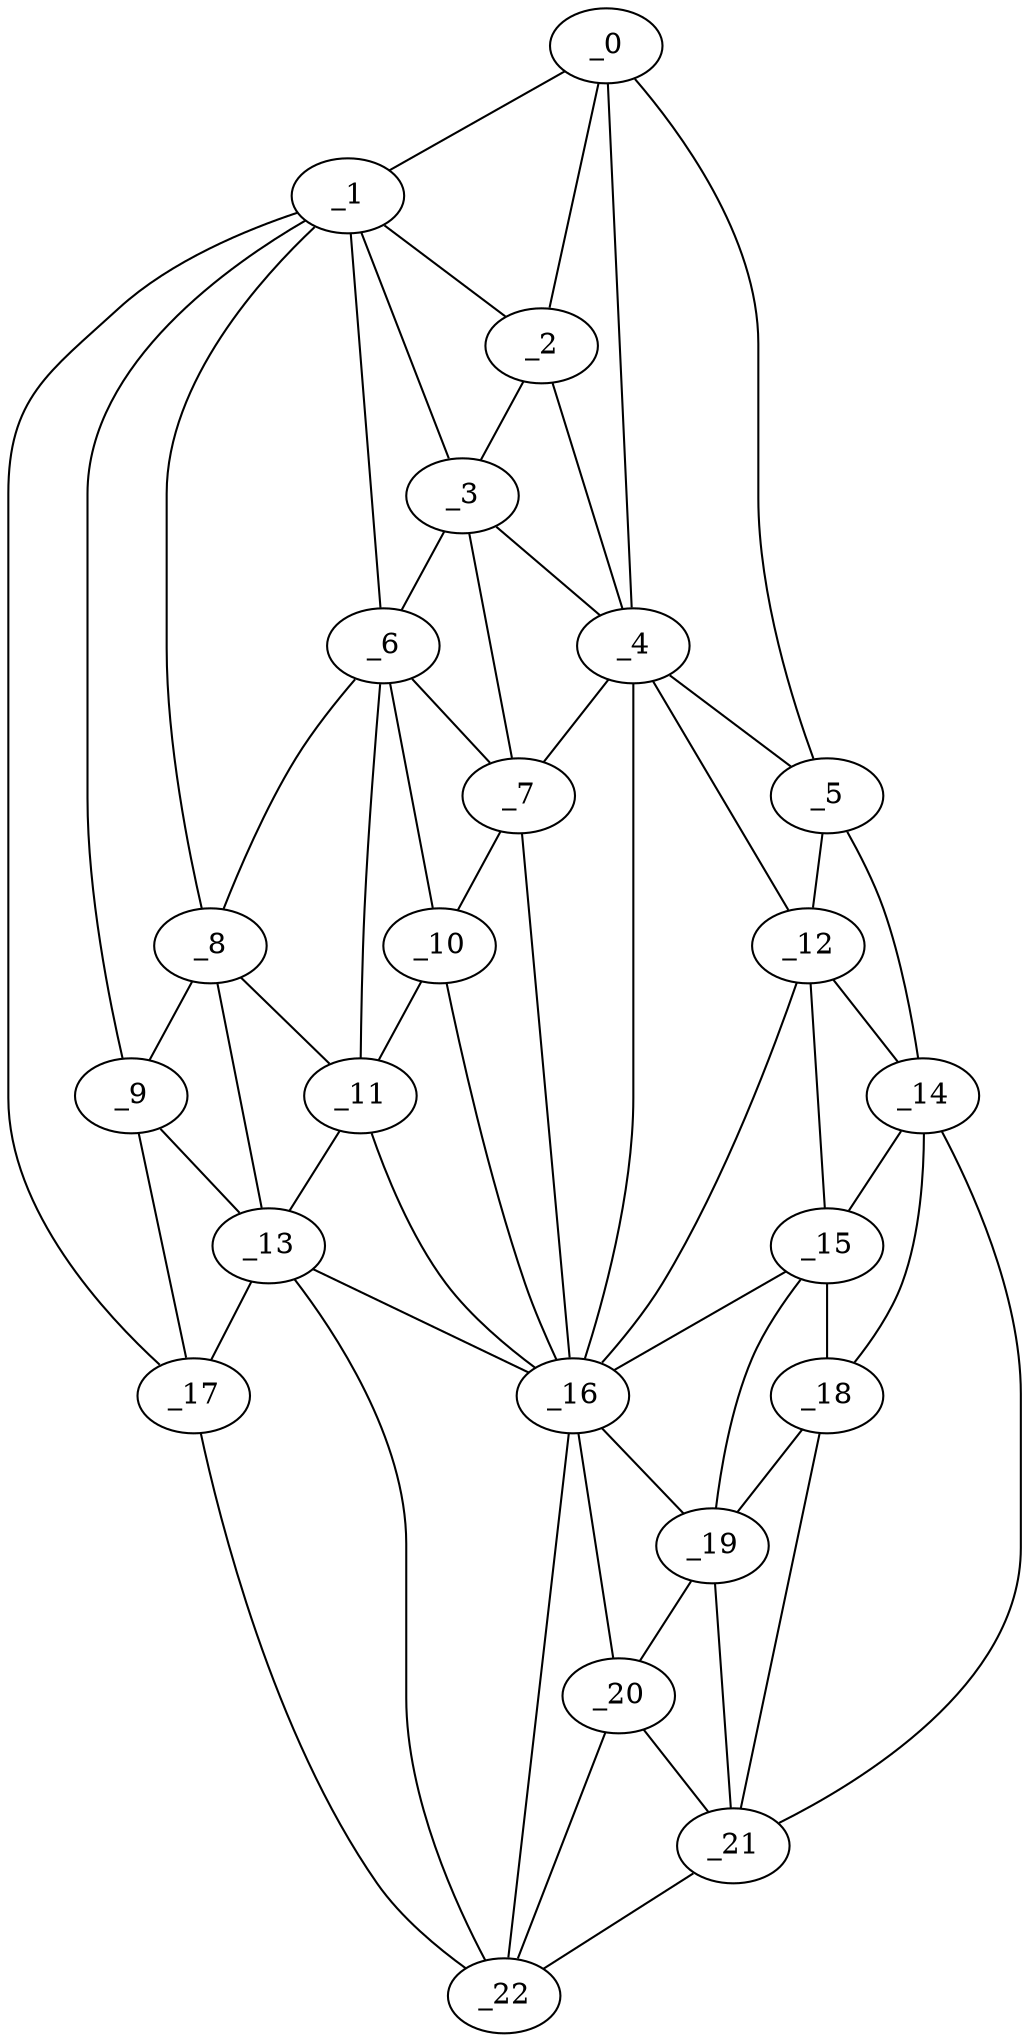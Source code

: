 graph "obj9__45.gxl" {
	_0	 [x=28,
		y=22];
	_1	 [x=28,
		y=82];
	_0 -- _1	 [valence=1];
	_2	 [x=32,
		y=43];
	_0 -- _2	 [valence=2];
	_4	 [x=42,
		y=36];
	_0 -- _4	 [valence=2];
	_5	 [x=48,
		y=15];
	_0 -- _5	 [valence=1];
	_1 -- _2	 [valence=1];
	_3	 [x=40,
		y=53];
	_1 -- _3	 [valence=2];
	_6	 [x=49,
		y=58];
	_1 -- _6	 [valence=2];
	_8	 [x=52,
		y=82];
	_1 -- _8	 [valence=2];
	_9	 [x=52,
		y=87];
	_1 -- _9	 [valence=1];
	_17	 [x=76,
		y=123];
	_1 -- _17	 [valence=1];
	_2 -- _3	 [valence=2];
	_2 -- _4	 [valence=1];
	_3 -- _4	 [valence=2];
	_3 -- _6	 [valence=1];
	_7	 [x=51,
		y=51];
	_3 -- _7	 [valence=2];
	_4 -- _5	 [valence=2];
	_4 -- _7	 [valence=2];
	_12	 [x=67,
		y=17];
	_4 -- _12	 [valence=2];
	_16	 [x=74,
		y=40];
	_4 -- _16	 [valence=2];
	_5 -- _12	 [valence=2];
	_14	 [x=72,
		y=10];
	_5 -- _14	 [valence=1];
	_6 -- _7	 [valence=2];
	_6 -- _8	 [valence=2];
	_10	 [x=57,
		y=53];
	_6 -- _10	 [valence=2];
	_11	 [x=57,
		y=59];
	_6 -- _11	 [valence=1];
	_7 -- _10	 [valence=1];
	_7 -- _16	 [valence=2];
	_8 -- _9	 [valence=2];
	_8 -- _11	 [valence=1];
	_13	 [x=69,
		y=94];
	_8 -- _13	 [valence=2];
	_9 -- _13	 [valence=1];
	_9 -- _17	 [valence=2];
	_10 -- _11	 [valence=2];
	_10 -- _16	 [valence=1];
	_11 -- _13	 [valence=2];
	_11 -- _16	 [valence=1];
	_12 -- _14	 [valence=1];
	_15	 [x=73,
		y=18];
	_12 -- _15	 [valence=2];
	_12 -- _16	 [valence=2];
	_13 -- _16	 [valence=2];
	_13 -- _17	 [valence=2];
	_22	 [x=102,
		y=111];
	_13 -- _22	 [valence=1];
	_14 -- _15	 [valence=2];
	_18	 [x=78,
		y=12];
	_14 -- _18	 [valence=1];
	_21	 [x=100,
		y=10];
	_14 -- _21	 [valence=1];
	_15 -- _16	 [valence=1];
	_15 -- _18	 [valence=2];
	_19	 [x=86,
		y=27];
	_15 -- _19	 [valence=2];
	_16 -- _19	 [valence=2];
	_20	 [x=98,
		y=26];
	_16 -- _20	 [valence=2];
	_16 -- _22	 [valence=1];
	_17 -- _22	 [valence=1];
	_18 -- _19	 [valence=2];
	_18 -- _21	 [valence=1];
	_19 -- _20	 [valence=1];
	_19 -- _21	 [valence=2];
	_20 -- _21	 [valence=1];
	_20 -- _22	 [valence=2];
	_21 -- _22	 [valence=1];
}
